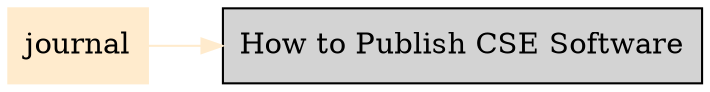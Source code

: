 digraph bettersoftware {
            rankdir = LR;
            ratio = fill;
            node [style=filled];
            node [shape = box];
"journal" [colorscheme="svg" color="blanchedalmond"];
"journal" ->  "HowToPublishCseSw.md" [colorscheme="svg" color="blanchedalmond"];
"HowToPublishCseSw.md" [label="How to Publish CSE Software" URL="http://bss.parallactic.com/resources/how-to-publish-cse-software"]
}